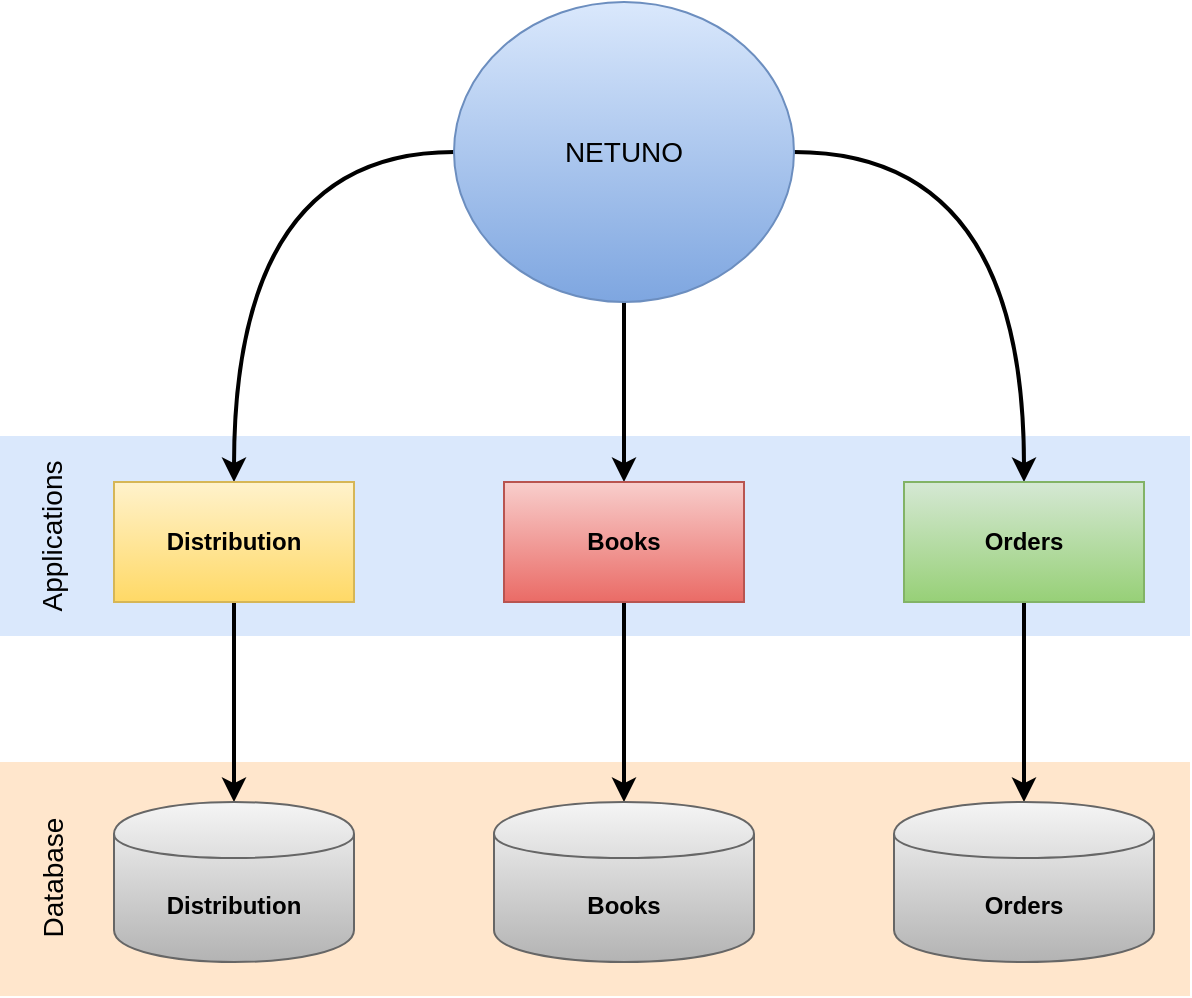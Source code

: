 <mxfile version="15.3.2" type="device"><diagram id="HB6R5zgD0-P7rRT0BH-B" name="Page-1"><mxGraphModel dx="926" dy="544" grid="1" gridSize="10" guides="1" tooltips="1" connect="1" arrows="1" fold="1" page="1" pageScale="1" pageWidth="615" pageHeight="520" math="0" shadow="0"><root><mxCell id="0"/><mxCell id="1" parent="0"/><mxCell id="hr5GxxFkjiU96zhrUURr-30" value="" style="rounded=0;whiteSpace=wrap;html=1;strokeColor=none;fillColor=#ffe6cc;" parent="1" vertex="1"><mxGeometry x="10" y="393" width="595" height="117" as="geometry"/></mxCell><mxCell id="hr5GxxFkjiU96zhrUURr-31" value="Database" style="text;html=1;strokeColor=none;fillColor=none;align=center;verticalAlign=middle;whiteSpace=wrap;rounded=0;rotation=-90;fontStyle=0;fontSize=14;" parent="1" vertex="1"><mxGeometry x="-16.75" y="440.75" width="105.5" height="20" as="geometry"/></mxCell><mxCell id="hr5GxxFkjiU96zhrUURr-21" value="" style="rounded=0;whiteSpace=wrap;html=1;fillColor=#dae8fc;strokeColor=none;" parent="1" vertex="1"><mxGeometry x="10" y="230" width="595" height="100" as="geometry"/></mxCell><mxCell id="hr5GxxFkjiU96zhrUURr-17" style="edgeStyle=orthogonalEdgeStyle;curved=1;orthogonalLoop=1;jettySize=auto;html=1;strokeWidth=2;" parent="1" source="hr5GxxFkjiU96zhrUURr-3" target="hr5GxxFkjiU96zhrUURr-4" edge="1"><mxGeometry relative="1" as="geometry"/></mxCell><mxCell id="hr5GxxFkjiU96zhrUURr-18" style="edgeStyle=orthogonalEdgeStyle;curved=1;orthogonalLoop=1;jettySize=auto;html=1;entryX=0.5;entryY=0;entryDx=0;entryDy=0;strokeWidth=2;" parent="1" source="hr5GxxFkjiU96zhrUURr-3" target="hr5GxxFkjiU96zhrUURr-5" edge="1"><mxGeometry relative="1" as="geometry"/></mxCell><mxCell id="hr5GxxFkjiU96zhrUURr-19" style="edgeStyle=orthogonalEdgeStyle;curved=1;orthogonalLoop=1;jettySize=auto;html=1;entryX=0.5;entryY=0;entryDx=0;entryDy=0;strokeWidth=2;" parent="1" source="hr5GxxFkjiU96zhrUURr-3" target="hr5GxxFkjiU96zhrUURr-6" edge="1"><mxGeometry relative="1" as="geometry"/></mxCell><mxCell id="hr5GxxFkjiU96zhrUURr-3" value="&lt;span style=&quot;font-size: 14px;&quot;&gt;NETUNO&lt;/span&gt;" style="ellipse;whiteSpace=wrap;html=1;fillColor=#dae8fc;strokeColor=#6c8ebf;gradientColor=#7ea6e0;fontSize=14;fontStyle=0" parent="1" vertex="1"><mxGeometry x="237" y="13" width="170" height="150" as="geometry"/></mxCell><mxCell id="hr5GxxFkjiU96zhrUURr-11" style="edgeStyle=orthogonalEdgeStyle;rounded=0;orthogonalLoop=1;jettySize=auto;html=1;strokeWidth=2;" parent="1" source="hr5GxxFkjiU96zhrUURr-4" target="hr5GxxFkjiU96zhrUURr-8" edge="1"><mxGeometry relative="1" as="geometry"/></mxCell><mxCell id="hr5GxxFkjiU96zhrUURr-4" value="&lt;b&gt;Books&lt;/b&gt;" style="rounded=0;whiteSpace=wrap;html=1;gradientColor=#ea6b66;fillColor=#f8cecc;strokeColor=#b85450;" parent="1" vertex="1"><mxGeometry x="262" y="253" width="120" height="60" as="geometry"/></mxCell><mxCell id="hr5GxxFkjiU96zhrUURr-12" style="edgeStyle=orthogonalEdgeStyle;rounded=0;orthogonalLoop=1;jettySize=auto;html=1;strokeWidth=2;" parent="1" source="hr5GxxFkjiU96zhrUURr-5" target="hr5GxxFkjiU96zhrUURr-9" edge="1"><mxGeometry relative="1" as="geometry"/></mxCell><mxCell id="hr5GxxFkjiU96zhrUURr-5" value="&lt;b&gt;Orders&lt;/b&gt;" style="rounded=0;whiteSpace=wrap;html=1;gradientColor=#97d077;fillColor=#d5e8d4;strokeColor=#82b366;" parent="1" vertex="1"><mxGeometry x="462" y="253" width="120" height="60" as="geometry"/></mxCell><mxCell id="hr5GxxFkjiU96zhrUURr-10" style="edgeStyle=orthogonalEdgeStyle;rounded=0;orthogonalLoop=1;jettySize=auto;html=1;strokeWidth=2;" parent="1" source="hr5GxxFkjiU96zhrUURr-6" target="hr5GxxFkjiU96zhrUURr-7" edge="1"><mxGeometry relative="1" as="geometry"/></mxCell><mxCell id="hr5GxxFkjiU96zhrUURr-6" value="&lt;div&gt;&lt;b&gt;Distribution&lt;/b&gt;&lt;br&gt;&lt;/div&gt;" style="rounded=0;whiteSpace=wrap;html=1;gradientColor=#ffd966;fillColor=#fff2cc;strokeColor=#d6b656;" parent="1" vertex="1"><mxGeometry x="67" y="253" width="120" height="60" as="geometry"/></mxCell><mxCell id="hr5GxxFkjiU96zhrUURr-7" value="&lt;div&gt;&lt;b&gt;Distribution&lt;/b&gt;&lt;/div&gt;" style="shape=cylinder;whiteSpace=wrap;html=1;boundedLbl=1;backgroundOutline=1;gradientColor=#b3b3b3;fillColor=#f5f5f5;strokeColor=#666666;" parent="1" vertex="1"><mxGeometry x="67" y="413" width="120" height="80" as="geometry"/></mxCell><mxCell id="hr5GxxFkjiU96zhrUURr-8" value="&lt;div&gt;&lt;b&gt;Books&lt;/b&gt;&lt;br&gt;&lt;/div&gt;" style="shape=cylinder;whiteSpace=wrap;html=1;boundedLbl=1;backgroundOutline=1;gradientColor=#b3b3b3;fillColor=#f5f5f5;strokeColor=#666666;" parent="1" vertex="1"><mxGeometry x="257" y="413" width="130" height="80" as="geometry"/></mxCell><mxCell id="hr5GxxFkjiU96zhrUURr-9" value="&lt;div&gt;&lt;b&gt;Orders&lt;/b&gt;&lt;/div&gt;" style="shape=cylinder;whiteSpace=wrap;html=1;boundedLbl=1;backgroundOutline=1;gradientColor=#b3b3b3;fillColor=#f5f5f5;strokeColor=#666666;" parent="1" vertex="1"><mxGeometry x="457" y="413" width="130" height="80" as="geometry"/></mxCell><mxCell id="hr5GxxFkjiU96zhrUURr-25" value="Applications" style="text;html=1;strokeColor=none;fillColor=none;align=center;verticalAlign=middle;whiteSpace=wrap;rounded=0;rotation=-90;fontStyle=0;fontSize=14;" parent="1" vertex="1"><mxGeometry x="-9" y="270" width="90" height="20" as="geometry"/></mxCell></root></mxGraphModel></diagram></mxfile>